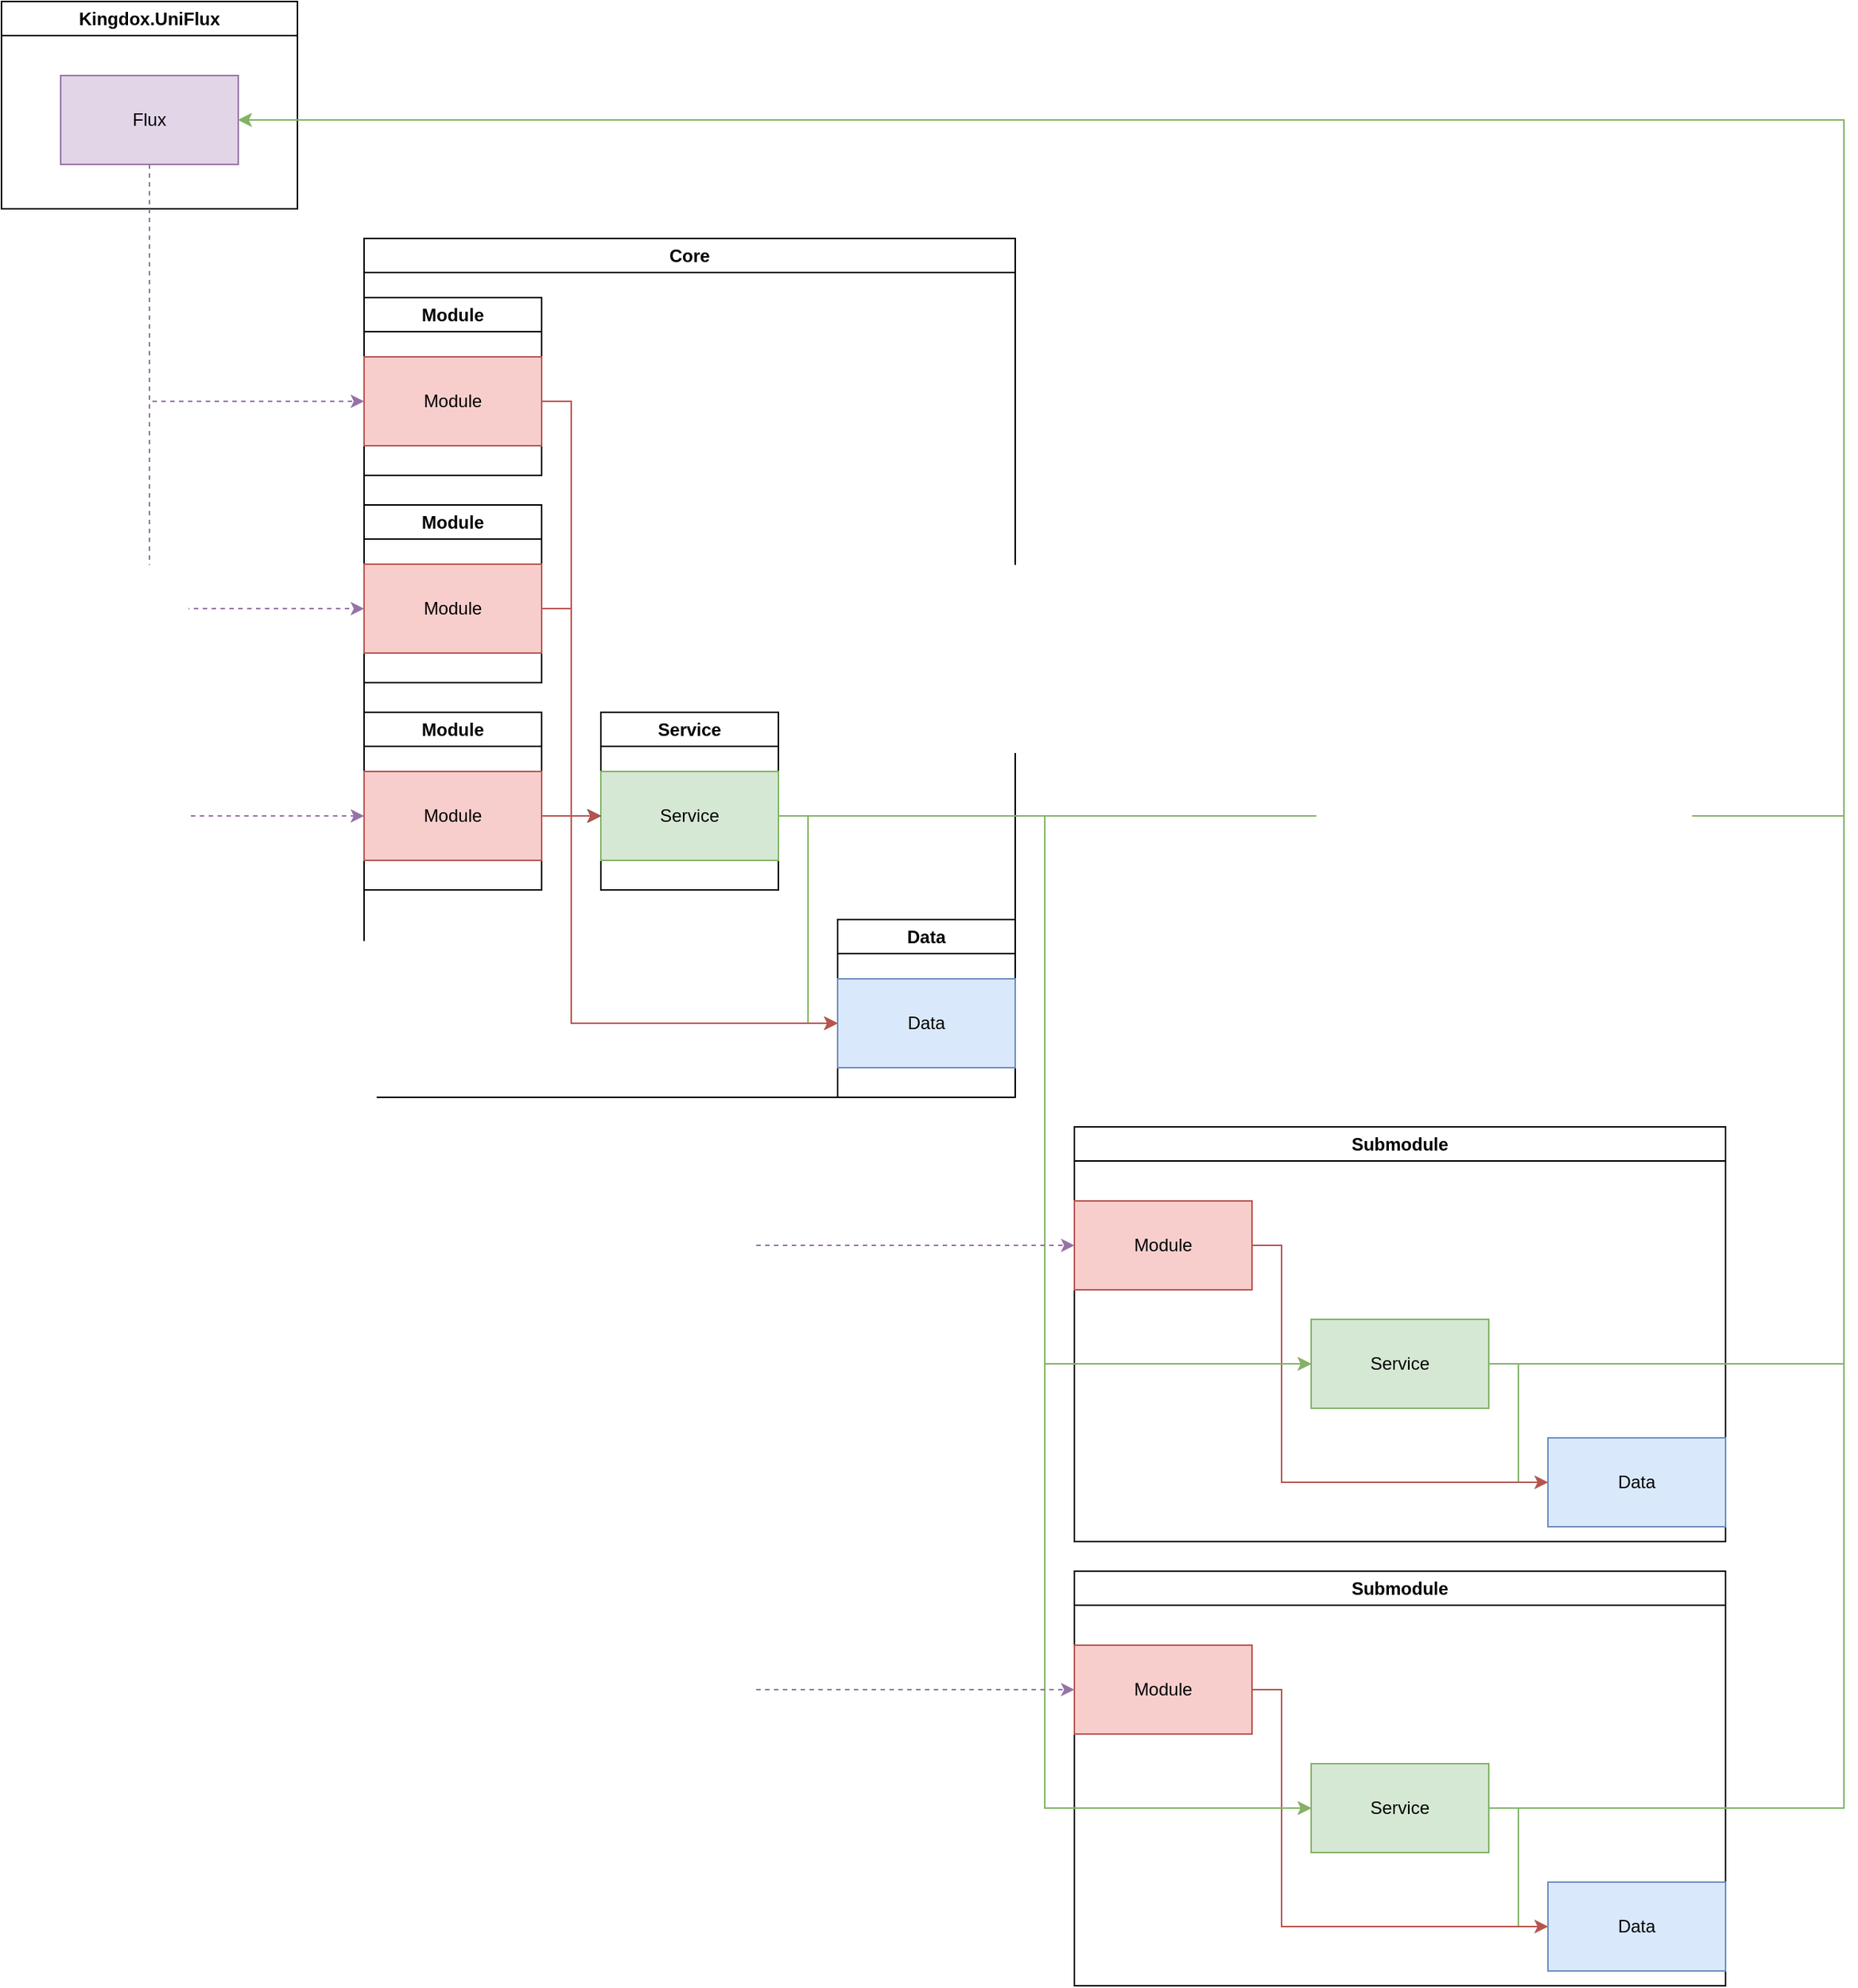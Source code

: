 <mxfile version="21.1.4" type="device">
  <diagram name="Page-1" id="acX5bbX6ohHZKl1gG4sX">
    <mxGraphModel dx="2044" dy="1809" grid="1" gridSize="10" guides="1" tooltips="1" connect="1" arrows="1" fold="1" page="1" pageScale="1" pageWidth="850" pageHeight="1100" math="0" shadow="0">
      <root>
        <mxCell id="0" />
        <mxCell id="1" parent="0" />
        <mxCell id="2c_V3igSBwsv665nDBpx-11" value="Submodule" style="swimlane;whiteSpace=wrap;html=1;" parent="1" vertex="1">
          <mxGeometry x="200" y="560" width="440" height="280" as="geometry" />
        </mxCell>
        <mxCell id="2c_V3igSBwsv665nDBpx-12" value="Data" style="rounded=0;whiteSpace=wrap;html=1;fillColor=#dae8fc;strokeColor=#6c8ebf;" parent="2c_V3igSBwsv665nDBpx-11" vertex="1">
          <mxGeometry x="320" y="210" width="120" height="60" as="geometry" />
        </mxCell>
        <mxCell id="2c_V3igSBwsv665nDBpx-17" style="edgeStyle=orthogonalEdgeStyle;rounded=0;orthogonalLoop=1;jettySize=auto;html=1;entryX=0;entryY=0.5;entryDx=0;entryDy=0;fillColor=#d5e8d4;strokeColor=#82b366;" parent="2c_V3igSBwsv665nDBpx-11" source="2c_V3igSBwsv665nDBpx-13" target="2c_V3igSBwsv665nDBpx-12" edge="1">
          <mxGeometry relative="1" as="geometry" />
        </mxCell>
        <mxCell id="2c_V3igSBwsv665nDBpx-13" value="Service" style="rounded=0;whiteSpace=wrap;html=1;fillColor=#d5e8d4;strokeColor=#82b366;" parent="2c_V3igSBwsv665nDBpx-11" vertex="1">
          <mxGeometry x="160" y="130" width="120" height="60" as="geometry" />
        </mxCell>
        <mxCell id="2c_V3igSBwsv665nDBpx-15" style="edgeStyle=orthogonalEdgeStyle;rounded=0;orthogonalLoop=1;jettySize=auto;html=1;entryX=0;entryY=0.5;entryDx=0;entryDy=0;fillColor=#f8cecc;strokeColor=#b85450;" parent="2c_V3igSBwsv665nDBpx-11" source="2c_V3igSBwsv665nDBpx-14" target="2c_V3igSBwsv665nDBpx-12" edge="1">
          <mxGeometry relative="1" as="geometry">
            <Array as="points">
              <mxPoint x="140" y="80" />
              <mxPoint x="140" y="240" />
            </Array>
          </mxGeometry>
        </mxCell>
        <mxCell id="2c_V3igSBwsv665nDBpx-16" style="edgeStyle=orthogonalEdgeStyle;rounded=0;orthogonalLoop=1;jettySize=auto;html=1;entryX=0;entryY=0.5;entryDx=0;entryDy=0;fillColor=#f8cecc;strokeColor=#b85450;" parent="2c_V3igSBwsv665nDBpx-11" source="2c_V3igSBwsv665nDBpx-14" target="2c_V3igSBwsv665nDBpx-13" edge="1">
          <mxGeometry relative="1" as="geometry" />
        </mxCell>
        <mxCell id="2c_V3igSBwsv665nDBpx-14" value="Module" style="rounded=0;whiteSpace=wrap;html=1;fillColor=#f8cecc;strokeColor=#b85450;" parent="2c_V3igSBwsv665nDBpx-11" vertex="1">
          <mxGeometry y="50" width="120" height="60" as="geometry" />
        </mxCell>
        <mxCell id="2c_V3igSBwsv665nDBpx-18" value="Submodule" style="swimlane;whiteSpace=wrap;html=1;" parent="1" vertex="1">
          <mxGeometry x="200" y="860" width="440" height="280" as="geometry" />
        </mxCell>
        <mxCell id="2c_V3igSBwsv665nDBpx-19" value="Data" style="rounded=0;whiteSpace=wrap;html=1;fillColor=#dae8fc;strokeColor=#6c8ebf;" parent="2c_V3igSBwsv665nDBpx-18" vertex="1">
          <mxGeometry x="320" y="210" width="120" height="60" as="geometry" />
        </mxCell>
        <mxCell id="2c_V3igSBwsv665nDBpx-20" style="edgeStyle=orthogonalEdgeStyle;rounded=0;orthogonalLoop=1;jettySize=auto;html=1;entryX=0;entryY=0.5;entryDx=0;entryDy=0;fillColor=#d5e8d4;strokeColor=#82b366;" parent="2c_V3igSBwsv665nDBpx-18" source="2c_V3igSBwsv665nDBpx-21" target="2c_V3igSBwsv665nDBpx-19" edge="1">
          <mxGeometry relative="1" as="geometry" />
        </mxCell>
        <mxCell id="2c_V3igSBwsv665nDBpx-21" value="Service" style="rounded=0;whiteSpace=wrap;html=1;fillColor=#d5e8d4;strokeColor=#82b366;" parent="2c_V3igSBwsv665nDBpx-18" vertex="1">
          <mxGeometry x="160" y="130" width="120" height="60" as="geometry" />
        </mxCell>
        <mxCell id="2c_V3igSBwsv665nDBpx-22" style="edgeStyle=orthogonalEdgeStyle;rounded=0;orthogonalLoop=1;jettySize=auto;html=1;entryX=0;entryY=0.5;entryDx=0;entryDy=0;fillColor=#f8cecc;strokeColor=#b85450;" parent="2c_V3igSBwsv665nDBpx-18" source="2c_V3igSBwsv665nDBpx-24" target="2c_V3igSBwsv665nDBpx-19" edge="1">
          <mxGeometry relative="1" as="geometry">
            <Array as="points">
              <mxPoint x="140" y="80" />
              <mxPoint x="140" y="240" />
            </Array>
          </mxGeometry>
        </mxCell>
        <mxCell id="2c_V3igSBwsv665nDBpx-23" style="edgeStyle=orthogonalEdgeStyle;rounded=0;orthogonalLoop=1;jettySize=auto;html=1;entryX=0;entryY=0.5;entryDx=0;entryDy=0;fillColor=#f8cecc;strokeColor=#b85450;" parent="2c_V3igSBwsv665nDBpx-18" source="2c_V3igSBwsv665nDBpx-24" target="2c_V3igSBwsv665nDBpx-21" edge="1">
          <mxGeometry relative="1" as="geometry" />
        </mxCell>
        <mxCell id="2c_V3igSBwsv665nDBpx-24" value="Module" style="rounded=0;whiteSpace=wrap;html=1;fillColor=#f8cecc;strokeColor=#b85450;" parent="2c_V3igSBwsv665nDBpx-18" vertex="1">
          <mxGeometry y="50" width="120" height="60" as="geometry" />
        </mxCell>
        <mxCell id="2c_V3igSBwsv665nDBpx-25" value="Kingdox.UniFlux" style="swimlane;whiteSpace=wrap;html=1;" parent="1" vertex="1">
          <mxGeometry x="-525" y="-200" width="200" height="140" as="geometry" />
        </mxCell>
        <mxCell id="2c_V3igSBwsv665nDBpx-5" value="Flux" style="rounded=0;whiteSpace=wrap;html=1;fillColor=#e1d5e7;strokeColor=#9673a6;" parent="2c_V3igSBwsv665nDBpx-25" vertex="1">
          <mxGeometry x="40" y="50" width="120" height="60" as="geometry" />
        </mxCell>
        <mxCell id="2c_V3igSBwsv665nDBpx-50" value="Core" style="swimlane;whiteSpace=wrap;html=1;" parent="1" vertex="1">
          <mxGeometry x="-280" y="-40" width="440" height="580" as="geometry" />
        </mxCell>
        <mxCell id="2c_V3igSBwsv665nDBpx-28" value="Module" style="swimlane;whiteSpace=wrap;html=1;" parent="2c_V3igSBwsv665nDBpx-50" vertex="1">
          <mxGeometry y="40" width="120" height="120" as="geometry" />
        </mxCell>
        <mxCell id="2c_V3igSBwsv665nDBpx-30" value="Module" style="rounded=0;whiteSpace=wrap;html=1;fillColor=#f8cecc;strokeColor=#b85450;" parent="2c_V3igSBwsv665nDBpx-28" vertex="1">
          <mxGeometry y="40" width="120" height="60" as="geometry" />
        </mxCell>
        <mxCell id="2c_V3igSBwsv665nDBpx-31" value="Module" style="swimlane;whiteSpace=wrap;html=1;" parent="2c_V3igSBwsv665nDBpx-50" vertex="1">
          <mxGeometry y="180" width="120" height="120" as="geometry" />
        </mxCell>
        <mxCell id="2c_V3igSBwsv665nDBpx-32" value="Module" style="rounded=0;whiteSpace=wrap;html=1;fillColor=#f8cecc;strokeColor=#b85450;" parent="2c_V3igSBwsv665nDBpx-31" vertex="1">
          <mxGeometry y="40" width="120" height="60" as="geometry" />
        </mxCell>
        <mxCell id="2c_V3igSBwsv665nDBpx-33" value="Module" style="swimlane;whiteSpace=wrap;html=1;" parent="2c_V3igSBwsv665nDBpx-50" vertex="1">
          <mxGeometry y="320" width="120" height="120" as="geometry" />
        </mxCell>
        <mxCell id="2c_V3igSBwsv665nDBpx-34" value="Module" style="rounded=0;whiteSpace=wrap;html=1;fillColor=#f8cecc;strokeColor=#b85450;" parent="2c_V3igSBwsv665nDBpx-33" vertex="1">
          <mxGeometry y="40" width="120" height="60" as="geometry" />
        </mxCell>
        <mxCell id="2c_V3igSBwsv665nDBpx-35" value="Service" style="swimlane;whiteSpace=wrap;html=1;" parent="2c_V3igSBwsv665nDBpx-50" vertex="1">
          <mxGeometry x="160" y="320" width="120" height="120" as="geometry" />
        </mxCell>
        <mxCell id="2c_V3igSBwsv665nDBpx-36" value="Service" style="rounded=0;whiteSpace=wrap;html=1;fillColor=#d5e8d4;strokeColor=#82b366;" parent="2c_V3igSBwsv665nDBpx-35" vertex="1">
          <mxGeometry y="40" width="120" height="60" as="geometry" />
        </mxCell>
        <mxCell id="2c_V3igSBwsv665nDBpx-37" value="Data" style="swimlane;whiteSpace=wrap;html=1;" parent="2c_V3igSBwsv665nDBpx-50" vertex="1">
          <mxGeometry x="320" y="460" width="120" height="120" as="geometry" />
        </mxCell>
        <mxCell id="2c_V3igSBwsv665nDBpx-38" value="Data" style="rounded=0;whiteSpace=wrap;html=1;fillColor=#dae8fc;strokeColor=#6c8ebf;" parent="2c_V3igSBwsv665nDBpx-37" vertex="1">
          <mxGeometry y="40" width="120" height="60" as="geometry" />
        </mxCell>
        <mxCell id="2c_V3igSBwsv665nDBpx-41" style="edgeStyle=orthogonalEdgeStyle;rounded=0;orthogonalLoop=1;jettySize=auto;html=1;entryX=0;entryY=0.5;entryDx=0;entryDy=0;" parent="2c_V3igSBwsv665nDBpx-50" source="2c_V3igSBwsv665nDBpx-30" target="2c_V3igSBwsv665nDBpx-36" edge="1">
          <mxGeometry relative="1" as="geometry">
            <Array as="points">
              <mxPoint x="140" y="110" />
              <mxPoint x="140" y="390" />
            </Array>
          </mxGeometry>
        </mxCell>
        <mxCell id="2c_V3igSBwsv665nDBpx-42" style="edgeStyle=orthogonalEdgeStyle;rounded=0;orthogonalLoop=1;jettySize=auto;html=1;entryX=0;entryY=0.5;entryDx=0;entryDy=0;" parent="2c_V3igSBwsv665nDBpx-50" source="2c_V3igSBwsv665nDBpx-32" target="2c_V3igSBwsv665nDBpx-36" edge="1">
          <mxGeometry relative="1" as="geometry" />
        </mxCell>
        <mxCell id="2c_V3igSBwsv665nDBpx-43" style="edgeStyle=orthogonalEdgeStyle;rounded=0;orthogonalLoop=1;jettySize=auto;html=1;entryX=0;entryY=0.5;entryDx=0;entryDy=0;fillColor=#f8cecc;strokeColor=#b85450;" parent="2c_V3igSBwsv665nDBpx-50" source="2c_V3igSBwsv665nDBpx-34" target="2c_V3igSBwsv665nDBpx-36" edge="1">
          <mxGeometry relative="1" as="geometry">
            <mxPoint x="400" y="450" as="targetPoint" />
            <Array as="points">
              <mxPoint x="100" y="390" />
              <mxPoint x="100" y="390" />
            </Array>
          </mxGeometry>
        </mxCell>
        <mxCell id="2c_V3igSBwsv665nDBpx-44" style="edgeStyle=orthogonalEdgeStyle;rounded=0;orthogonalLoop=1;jettySize=auto;html=1;entryX=0;entryY=0.5;entryDx=0;entryDy=0;fillColor=#d5e8d4;strokeColor=#82b366;" parent="2c_V3igSBwsv665nDBpx-50" source="2c_V3igSBwsv665nDBpx-36" target="2c_V3igSBwsv665nDBpx-38" edge="1">
          <mxGeometry relative="1" as="geometry" />
        </mxCell>
        <mxCell id="2c_V3igSBwsv665nDBpx-47" style="edgeStyle=orthogonalEdgeStyle;rounded=0;orthogonalLoop=1;jettySize=auto;html=1;entryX=0;entryY=0.5;entryDx=0;entryDy=0;fillColor=#f8cecc;strokeColor=#b85450;" parent="2c_V3igSBwsv665nDBpx-50" source="2c_V3igSBwsv665nDBpx-30" target="2c_V3igSBwsv665nDBpx-38" edge="1">
          <mxGeometry relative="1" as="geometry">
            <Array as="points">
              <mxPoint x="140" y="110" />
              <mxPoint x="140" y="530" />
            </Array>
          </mxGeometry>
        </mxCell>
        <mxCell id="2c_V3igSBwsv665nDBpx-48" style="edgeStyle=orthogonalEdgeStyle;rounded=0;orthogonalLoop=1;jettySize=auto;html=1;entryX=0;entryY=0.5;entryDx=0;entryDy=0;fillColor=#f8cecc;strokeColor=#b85450;" parent="2c_V3igSBwsv665nDBpx-50" source="2c_V3igSBwsv665nDBpx-32" target="2c_V3igSBwsv665nDBpx-38" edge="1">
          <mxGeometry relative="1" as="geometry">
            <Array as="points">
              <mxPoint x="140" y="250" />
              <mxPoint x="140" y="530" />
            </Array>
          </mxGeometry>
        </mxCell>
        <mxCell id="2c_V3igSBwsv665nDBpx-49" style="edgeStyle=orthogonalEdgeStyle;rounded=0;orthogonalLoop=1;jettySize=auto;html=1;entryX=0;entryY=0.5;entryDx=0;entryDy=0;fillColor=#f8cecc;strokeColor=#b85450;" parent="2c_V3igSBwsv665nDBpx-50" source="2c_V3igSBwsv665nDBpx-34" target="2c_V3igSBwsv665nDBpx-38" edge="1">
          <mxGeometry relative="1" as="geometry">
            <Array as="points">
              <mxPoint x="140" y="390" />
              <mxPoint x="140" y="530" />
            </Array>
          </mxGeometry>
        </mxCell>
        <mxCell id="2c_V3igSBwsv665nDBpx-51" style="edgeStyle=orthogonalEdgeStyle;rounded=0;orthogonalLoop=1;jettySize=auto;html=1;entryX=0;entryY=0.5;entryDx=0;entryDy=0;fillColor=#d5e8d4;strokeColor=#82b366;" parent="1" source="2c_V3igSBwsv665nDBpx-36" target="2c_V3igSBwsv665nDBpx-13" edge="1">
          <mxGeometry relative="1" as="geometry" />
        </mxCell>
        <mxCell id="2c_V3igSBwsv665nDBpx-52" style="edgeStyle=orthogonalEdgeStyle;rounded=0;orthogonalLoop=1;jettySize=auto;html=1;entryX=0;entryY=0.5;entryDx=0;entryDy=0;fillColor=#d5e8d4;strokeColor=#82b366;" parent="1" source="2c_V3igSBwsv665nDBpx-36" target="2c_V3igSBwsv665nDBpx-21" edge="1">
          <mxGeometry relative="1" as="geometry" />
        </mxCell>
        <mxCell id="2c_V3igSBwsv665nDBpx-53" style="edgeStyle=orthogonalEdgeStyle;rounded=0;orthogonalLoop=1;jettySize=auto;html=1;entryX=1;entryY=0.5;entryDx=0;entryDy=0;fillColor=#d5e8d4;strokeColor=#82b366;" parent="1" source="2c_V3igSBwsv665nDBpx-36" target="2c_V3igSBwsv665nDBpx-5" edge="1">
          <mxGeometry relative="1" as="geometry">
            <Array as="points">
              <mxPoint x="720" y="350" />
              <mxPoint x="720" y="-120" />
            </Array>
          </mxGeometry>
        </mxCell>
        <mxCell id="2c_V3igSBwsv665nDBpx-54" style="edgeStyle=orthogonalEdgeStyle;rounded=0;orthogonalLoop=1;jettySize=auto;html=1;entryX=1;entryY=0.5;entryDx=0;entryDy=0;fillColor=#d5e8d4;strokeColor=#82b366;" parent="1" source="2c_V3igSBwsv665nDBpx-13" target="2c_V3igSBwsv665nDBpx-5" edge="1">
          <mxGeometry relative="1" as="geometry">
            <Array as="points">
              <mxPoint x="720" y="720" />
              <mxPoint x="720" y="-120" />
            </Array>
          </mxGeometry>
        </mxCell>
        <mxCell id="2c_V3igSBwsv665nDBpx-55" style="edgeStyle=orthogonalEdgeStyle;rounded=0;orthogonalLoop=1;jettySize=auto;html=1;entryX=1;entryY=0.5;entryDx=0;entryDy=0;fillColor=#d5e8d4;strokeColor=#82b366;" parent="1" source="2c_V3igSBwsv665nDBpx-21" target="2c_V3igSBwsv665nDBpx-5" edge="1">
          <mxGeometry relative="1" as="geometry">
            <Array as="points">
              <mxPoint x="720" y="1020" />
              <mxPoint x="720" y="-120" />
            </Array>
          </mxGeometry>
        </mxCell>
        <mxCell id="2c_V3igSBwsv665nDBpx-56" style="edgeStyle=orthogonalEdgeStyle;rounded=0;orthogonalLoop=1;jettySize=auto;html=1;exitX=0.5;exitY=1;exitDx=0;exitDy=0;entryX=0;entryY=0.5;entryDx=0;entryDy=0;dashed=1;fillColor=#e1d5e7;strokeColor=#9673a6;" parent="1" source="2c_V3igSBwsv665nDBpx-5" target="2c_V3igSBwsv665nDBpx-30" edge="1">
          <mxGeometry relative="1" as="geometry" />
        </mxCell>
        <mxCell id="2c_V3igSBwsv665nDBpx-57" style="edgeStyle=orthogonalEdgeStyle;rounded=0;orthogonalLoop=1;jettySize=auto;html=1;exitX=0.5;exitY=1;exitDx=0;exitDy=0;entryX=0;entryY=0.5;entryDx=0;entryDy=0;dashed=1;fillColor=#e1d5e7;strokeColor=#9673a6;" parent="1" source="2c_V3igSBwsv665nDBpx-5" target="2c_V3igSBwsv665nDBpx-32" edge="1">
          <mxGeometry relative="1" as="geometry">
            <mxPoint x="-415" y="-80" as="sourcePoint" />
            <mxPoint x="-270" y="80" as="targetPoint" />
          </mxGeometry>
        </mxCell>
        <mxCell id="2c_V3igSBwsv665nDBpx-58" style="edgeStyle=orthogonalEdgeStyle;rounded=0;orthogonalLoop=1;jettySize=auto;html=1;exitX=0.5;exitY=1;exitDx=0;exitDy=0;entryX=0;entryY=0.5;entryDx=0;entryDy=0;dashed=1;fillColor=#e1d5e7;strokeColor=#9673a6;" parent="1" source="2c_V3igSBwsv665nDBpx-5" target="2c_V3igSBwsv665nDBpx-34" edge="1">
          <mxGeometry relative="1" as="geometry">
            <mxPoint x="-415" y="-80" as="sourcePoint" />
            <mxPoint x="-270" y="220" as="targetPoint" />
          </mxGeometry>
        </mxCell>
        <mxCell id="2c_V3igSBwsv665nDBpx-60" style="edgeStyle=orthogonalEdgeStyle;rounded=0;orthogonalLoop=1;jettySize=auto;html=1;exitX=0.5;exitY=1;exitDx=0;exitDy=0;entryX=0;entryY=0.5;entryDx=0;entryDy=0;dashed=1;fillColor=#e1d5e7;strokeColor=#9673a6;" parent="1" source="2c_V3igSBwsv665nDBpx-5" target="2c_V3igSBwsv665nDBpx-14" edge="1">
          <mxGeometry relative="1" as="geometry" />
        </mxCell>
        <mxCell id="2c_V3igSBwsv665nDBpx-61" style="edgeStyle=orthogonalEdgeStyle;rounded=0;orthogonalLoop=1;jettySize=auto;html=1;exitX=0.5;exitY=1;exitDx=0;exitDy=0;entryX=0;entryY=0.5;entryDx=0;entryDy=0;dashed=1;fillColor=#e1d5e7;strokeColor=#9673a6;" parent="1" source="2c_V3igSBwsv665nDBpx-5" target="2c_V3igSBwsv665nDBpx-24" edge="1">
          <mxGeometry relative="1" as="geometry" />
        </mxCell>
      </root>
    </mxGraphModel>
  </diagram>
</mxfile>
